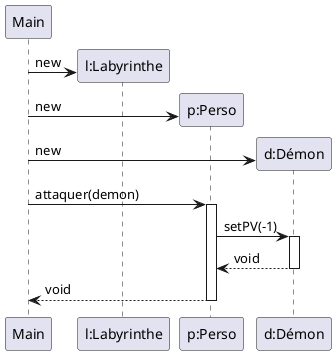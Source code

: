 @startuml
'https://plantuml.com/sequence-diagram

participant Main
create "l:Labyrinthe" as laby
Main -> laby : new
create "p:Perso" as perso
Main -> perso : new
create "d:Démon" as demon
Main -> demon : new
Main -> perso : attaquer(demon)
activate perso
perso -> demon : setPV(-1)
activate demon
demon --> perso : void
deactivate demon
perso --> Main : void
deactivate perso
@enduml